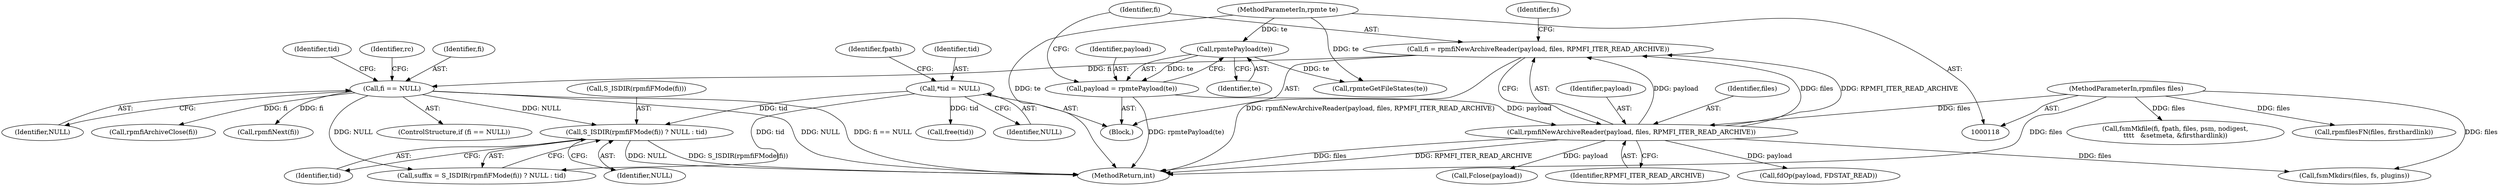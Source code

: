 digraph "0_rpm_f2d3be2a8741234faaa96f5fd05fdfdc75779a79_0@pointer" {
"1000248" [label="(Call,S_ISDIR(rpmfiFMode(fi)) ? NULL : tid)"];
"1000193" [label="(Call,fi == NULL)"];
"1000131" [label="(Call,fi = rpmfiNewArchiveReader(payload, files, RPMFI_ITER_READ_ARCHIVE))"];
"1000133" [label="(Call,rpmfiNewArchiveReader(payload, files, RPMFI_ITER_READ_ARCHIVE))"];
"1000126" [label="(Call,payload = rpmtePayload(te))"];
"1000128" [label="(Call,rpmtePayload(te))"];
"1000120" [label="(MethodParameterIn,rpmte te)"];
"1000121" [label="(MethodParameterIn,rpmfiles files)"];
"1000184" [label="(Call,*tid = NULL)"];
"1000133" [label="(Call,rpmfiNewArchiveReader(payload, files, RPMFI_ITER_READ_ARCHIVE))"];
"1000190" [label="(Identifier,fpath)"];
"1000124" [label="(Block,)"];
"1000194" [label="(Identifier,fi)"];
"1000610" [label="(Call,Fclose(payload))"];
"1000192" [label="(ControlStructure,if (fi == NULL))"];
"1000128" [label="(Call,rpmtePayload(te))"];
"1000134" [label="(Identifier,payload)"];
"1000184" [label="(Call,*tid = NULL)"];
"1000252" [label="(Identifier,NULL)"];
"1000186" [label="(Identifier,NULL)"];
"1000195" [label="(Identifier,NULL)"];
"1000203" [label="(Identifier,tid)"];
"1000253" [label="(Identifier,tid)"];
"1000198" [label="(Identifier,rc)"];
"1000120" [label="(MethodParameterIn,rpmte te)"];
"1000140" [label="(Call,rpmteGetFileStates(te))"];
"1000357" [label="(Call,fsmMkfile(fi, fpath, files, psm, nodigest,\n\t\t\t\t   &setmeta, &firsthardlink))"];
"1000595" [label="(Call,fdOp(payload, FDSTAT_READ))"];
"1000606" [label="(Call,rpmfiArchiveClose(fi))"];
"1000211" [label="(Call,fsmMkdirs(files, fs, plugins))"];
"1000129" [label="(Identifier,te)"];
"1000618" [label="(MethodReturn,int)"];
"1000127" [label="(Identifier,payload)"];
"1000126" [label="(Call,payload = rpmtePayload(te))"];
"1000500" [label="(Call,rpmfilesFN(files, firsthardlink))"];
"1000248" [label="(Call,S_ISDIR(rpmfiFMode(fi)) ? NULL : tid)"];
"1000249" [label="(Call,S_ISDIR(rpmfiFMode(fi)))"];
"1000135" [label="(Identifier,files)"];
"1000121" [label="(MethodParameterIn,rpmfiles files)"];
"1000221" [label="(Call,rpmfiNext(fi))"];
"1000139" [label="(Identifier,fs)"];
"1000132" [label="(Identifier,fi)"];
"1000612" [label="(Call,free(tid))"];
"1000246" [label="(Call,suffix = S_ISDIR(rpmfiFMode(fi)) ? NULL : tid)"];
"1000193" [label="(Call,fi == NULL)"];
"1000131" [label="(Call,fi = rpmfiNewArchiveReader(payload, files, RPMFI_ITER_READ_ARCHIVE))"];
"1000185" [label="(Identifier,tid)"];
"1000136" [label="(Identifier,RPMFI_ITER_READ_ARCHIVE)"];
"1000248" -> "1000246"  [label="AST: "];
"1000248" -> "1000252"  [label="CFG: "];
"1000248" -> "1000253"  [label="CFG: "];
"1000249" -> "1000248"  [label="AST: "];
"1000252" -> "1000248"  [label="AST: "];
"1000253" -> "1000248"  [label="AST: "];
"1000246" -> "1000248"  [label="CFG: "];
"1000248" -> "1000618"  [label="DDG: NULL"];
"1000248" -> "1000618"  [label="DDG: S_ISDIR(rpmfiFMode(fi))"];
"1000193" -> "1000248"  [label="DDG: NULL"];
"1000184" -> "1000248"  [label="DDG: tid"];
"1000193" -> "1000192"  [label="AST: "];
"1000193" -> "1000195"  [label="CFG: "];
"1000194" -> "1000193"  [label="AST: "];
"1000195" -> "1000193"  [label="AST: "];
"1000198" -> "1000193"  [label="CFG: "];
"1000203" -> "1000193"  [label="CFG: "];
"1000193" -> "1000618"  [label="DDG: NULL"];
"1000193" -> "1000618"  [label="DDG: fi == NULL"];
"1000131" -> "1000193"  [label="DDG: fi"];
"1000193" -> "1000221"  [label="DDG: fi"];
"1000193" -> "1000246"  [label="DDG: NULL"];
"1000193" -> "1000606"  [label="DDG: fi"];
"1000131" -> "1000124"  [label="AST: "];
"1000131" -> "1000133"  [label="CFG: "];
"1000132" -> "1000131"  [label="AST: "];
"1000133" -> "1000131"  [label="AST: "];
"1000139" -> "1000131"  [label="CFG: "];
"1000131" -> "1000618"  [label="DDG: rpmfiNewArchiveReader(payload, files, RPMFI_ITER_READ_ARCHIVE)"];
"1000133" -> "1000131"  [label="DDG: payload"];
"1000133" -> "1000131"  [label="DDG: files"];
"1000133" -> "1000131"  [label="DDG: RPMFI_ITER_READ_ARCHIVE"];
"1000133" -> "1000136"  [label="CFG: "];
"1000134" -> "1000133"  [label="AST: "];
"1000135" -> "1000133"  [label="AST: "];
"1000136" -> "1000133"  [label="AST: "];
"1000133" -> "1000618"  [label="DDG: files"];
"1000133" -> "1000618"  [label="DDG: RPMFI_ITER_READ_ARCHIVE"];
"1000126" -> "1000133"  [label="DDG: payload"];
"1000121" -> "1000133"  [label="DDG: files"];
"1000133" -> "1000211"  [label="DDG: files"];
"1000133" -> "1000595"  [label="DDG: payload"];
"1000133" -> "1000610"  [label="DDG: payload"];
"1000126" -> "1000124"  [label="AST: "];
"1000126" -> "1000128"  [label="CFG: "];
"1000127" -> "1000126"  [label="AST: "];
"1000128" -> "1000126"  [label="AST: "];
"1000132" -> "1000126"  [label="CFG: "];
"1000126" -> "1000618"  [label="DDG: rpmtePayload(te)"];
"1000128" -> "1000126"  [label="DDG: te"];
"1000128" -> "1000129"  [label="CFG: "];
"1000129" -> "1000128"  [label="AST: "];
"1000120" -> "1000128"  [label="DDG: te"];
"1000128" -> "1000140"  [label="DDG: te"];
"1000120" -> "1000118"  [label="AST: "];
"1000120" -> "1000618"  [label="DDG: te"];
"1000120" -> "1000140"  [label="DDG: te"];
"1000121" -> "1000118"  [label="AST: "];
"1000121" -> "1000618"  [label="DDG: files"];
"1000121" -> "1000211"  [label="DDG: files"];
"1000121" -> "1000357"  [label="DDG: files"];
"1000121" -> "1000500"  [label="DDG: files"];
"1000184" -> "1000124"  [label="AST: "];
"1000184" -> "1000186"  [label="CFG: "];
"1000185" -> "1000184"  [label="AST: "];
"1000186" -> "1000184"  [label="AST: "];
"1000190" -> "1000184"  [label="CFG: "];
"1000184" -> "1000246"  [label="DDG: tid"];
"1000184" -> "1000612"  [label="DDG: tid"];
}
